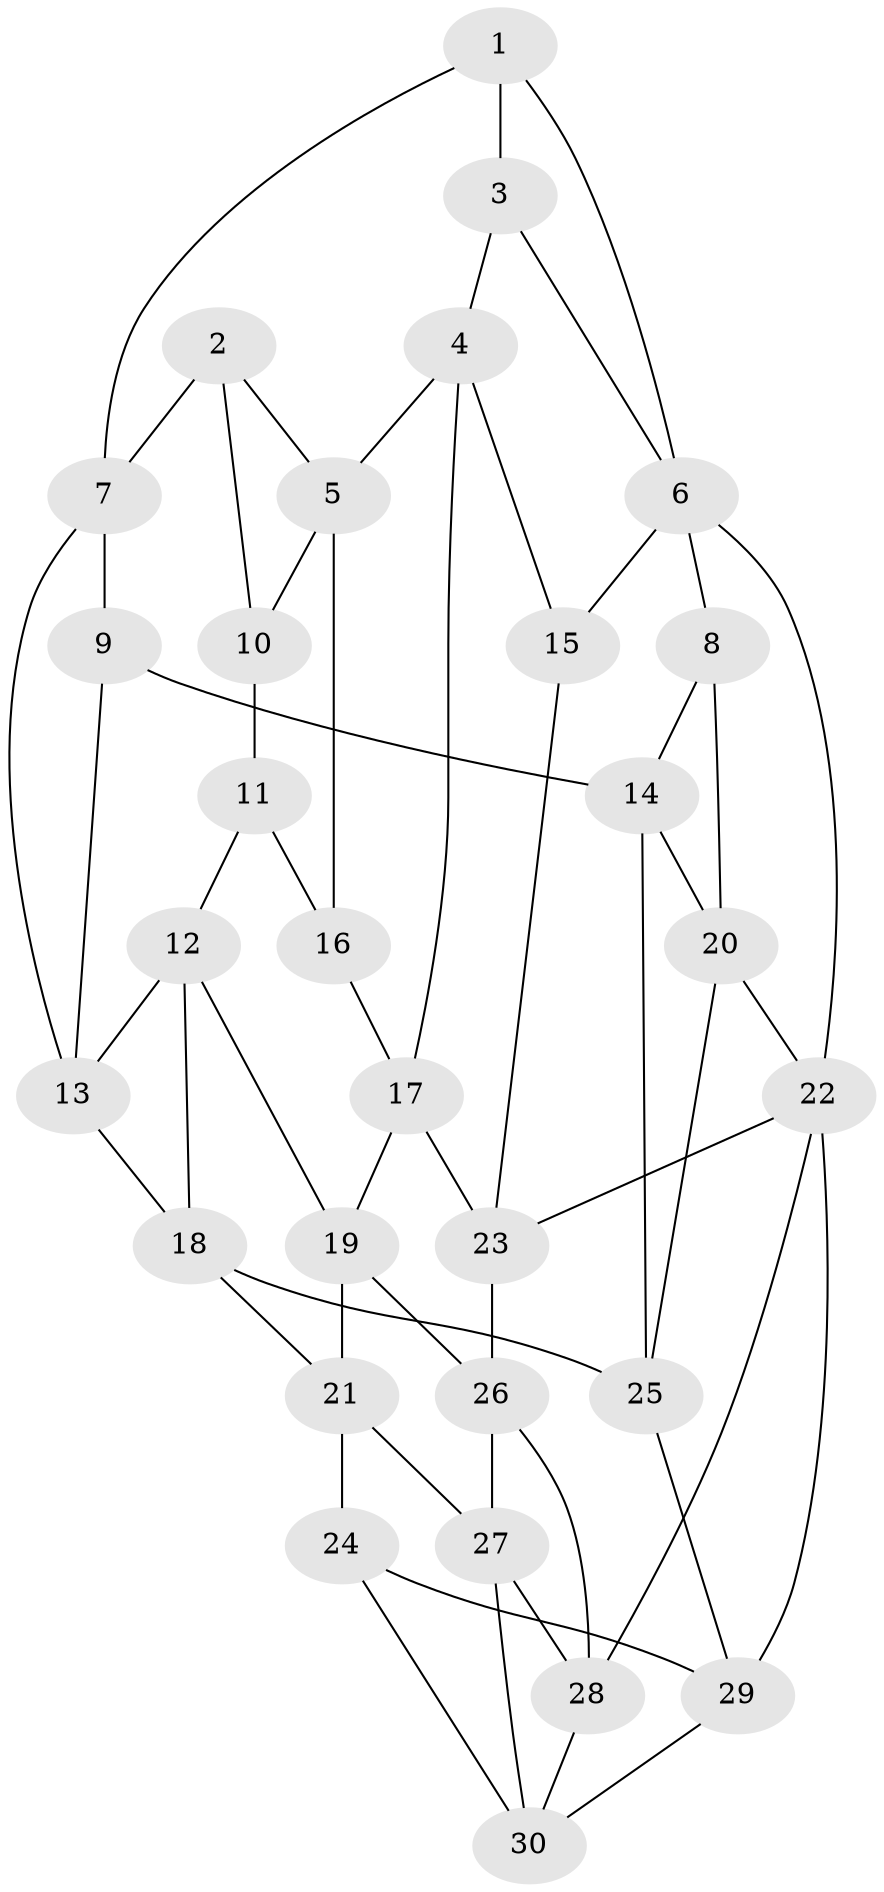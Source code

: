 // original degree distribution, {3: 0.07142857142857142, 5: 0.6071428571428571, 4: 0.14285714285714285, 6: 0.17857142857142858}
// Generated by graph-tools (version 1.1) at 2025/27/03/09/25 03:27:07]
// undirected, 30 vertices, 56 edges
graph export_dot {
graph [start="1"]
  node [color=gray90,style=filled];
  1;
  2;
  3;
  4;
  5;
  6;
  7;
  8;
  9;
  10;
  11;
  12;
  13;
  14;
  15;
  16;
  17;
  18;
  19;
  20;
  21;
  22;
  23;
  24;
  25;
  26;
  27;
  28;
  29;
  30;
  1 -- 3 [weight=1.0];
  1 -- 6 [weight=1.0];
  1 -- 7 [weight=1.0];
  2 -- 5 [weight=1.0];
  2 -- 7 [weight=1.0];
  2 -- 10 [weight=1.0];
  3 -- 4 [weight=1.0];
  3 -- 6 [weight=1.0];
  4 -- 5 [weight=1.0];
  4 -- 15 [weight=1.0];
  4 -- 17 [weight=1.0];
  5 -- 10 [weight=1.0];
  5 -- 16 [weight=1.0];
  6 -- 8 [weight=1.0];
  6 -- 15 [weight=1.0];
  6 -- 22 [weight=2.0];
  7 -- 9 [weight=1.0];
  7 -- 13 [weight=1.0];
  8 -- 14 [weight=1.0];
  8 -- 20 [weight=1.0];
  9 -- 13 [weight=1.0];
  9 -- 14 [weight=1.0];
  10 -- 11 [weight=1.0];
  11 -- 12 [weight=1.0];
  11 -- 16 [weight=2.0];
  12 -- 13 [weight=1.0];
  12 -- 18 [weight=1.0];
  12 -- 19 [weight=1.0];
  13 -- 18 [weight=1.0];
  14 -- 20 [weight=1.0];
  14 -- 25 [weight=1.0];
  15 -- 23 [weight=1.0];
  16 -- 17 [weight=1.0];
  17 -- 19 [weight=1.0];
  17 -- 23 [weight=1.0];
  18 -- 21 [weight=1.0];
  18 -- 25 [weight=1.0];
  19 -- 21 [weight=1.0];
  19 -- 26 [weight=1.0];
  20 -- 22 [weight=1.0];
  20 -- 25 [weight=1.0];
  21 -- 24 [weight=1.0];
  21 -- 27 [weight=1.0];
  22 -- 23 [weight=1.0];
  22 -- 28 [weight=1.0];
  22 -- 29 [weight=1.0];
  23 -- 26 [weight=1.0];
  24 -- 29 [weight=1.0];
  24 -- 30 [weight=1.0];
  25 -- 29 [weight=1.0];
  26 -- 27 [weight=1.0];
  26 -- 28 [weight=1.0];
  27 -- 28 [weight=1.0];
  27 -- 30 [weight=1.0];
  28 -- 30 [weight=1.0];
  29 -- 30 [weight=1.0];
}
